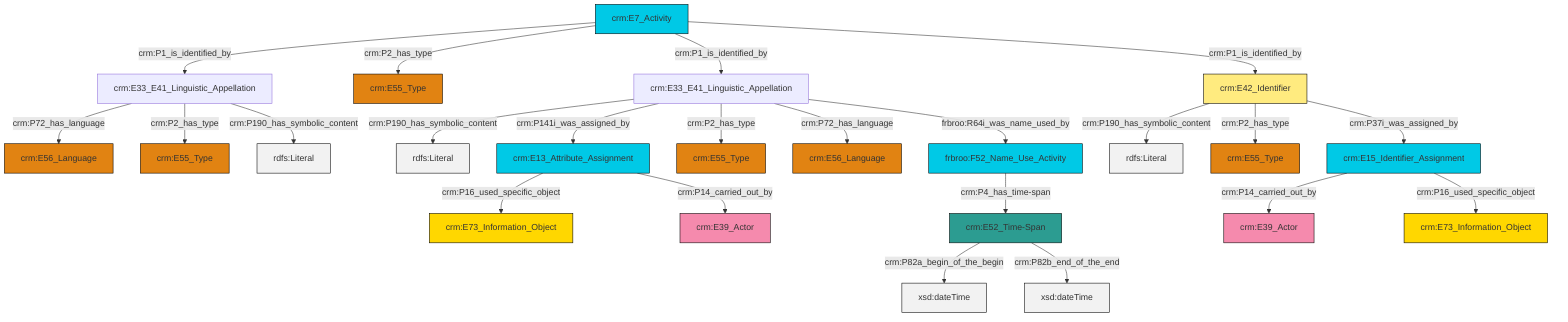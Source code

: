 graph TD
classDef Literal fill:#f2f2f2,stroke:#000000;
classDef CRM_Entity fill:#FFFFFF,stroke:#000000;
classDef Temporal_Entity fill:#00C9E6, stroke:#000000;
classDef Type fill:#E18312, stroke:#000000;
classDef Time-Span fill:#2C9C91, stroke:#000000;
classDef Appellation fill:#FFEB7F, stroke:#000000;
classDef Place fill:#008836, stroke:#000000;
classDef Persistent_Item fill:#B266B2, stroke:#000000;
classDef Conceptual_Object fill:#FFD700, stroke:#000000;
classDef Physical_Thing fill:#D2B48C, stroke:#000000;
classDef Actor fill:#f58aad, stroke:#000000;
classDef PC_Classes fill:#4ce600, stroke:#000000;
classDef Multi fill:#cccccc,stroke:#000000;

6["crm:E33_E41_Linguistic_Appellation"]:::Default -->|crm:P72_has_language| 7["crm:E56_Language"]:::Type
6["crm:E33_E41_Linguistic_Appellation"]:::Default -->|crm:P2_has_type| 4["crm:E55_Type"]:::Type
8["crm:E13_Attribute_Assignment"]:::Temporal_Entity -->|crm:P16_used_specific_object| 9["crm:E73_Information_Object"]:::Conceptual_Object
6["crm:E33_E41_Linguistic_Appellation"]:::Default -->|crm:P190_has_symbolic_content| 10[rdfs:Literal]:::Literal
13["crm:E42_Identifier"]:::Appellation -->|crm:P190_has_symbolic_content| 14[rdfs:Literal]:::Literal
8["crm:E13_Attribute_Assignment"]:::Temporal_Entity -->|crm:P14_carried_out_by| 11["crm:E39_Actor"]:::Actor
0["crm:E33_E41_Linguistic_Appellation"]:::Default -->|crm:P190_has_symbolic_content| 17[rdfs:Literal]:::Literal
20["crm:E15_Identifier_Assignment"]:::Temporal_Entity -->|crm:P14_carried_out_by| 21["crm:E39_Actor"]:::Actor
23["crm:E52_Time-Span"]:::Time-Span -->|crm:P82a_begin_of_the_begin| 24[xsd:dateTime]:::Literal
13["crm:E42_Identifier"]:::Appellation -->|crm:P2_has_type| 18["crm:E55_Type"]:::Type
13["crm:E42_Identifier"]:::Appellation -->|crm:P37i_was_assigned_by| 20["crm:E15_Identifier_Assignment"]:::Temporal_Entity
23["crm:E52_Time-Span"]:::Time-Span -->|crm:P82b_end_of_the_end| 30[xsd:dateTime]:::Literal
25["crm:E7_Activity"]:::Temporal_Entity -->|crm:P1_is_identified_by| 6["crm:E33_E41_Linguistic_Appellation"]:::Default
0["crm:E33_E41_Linguistic_Appellation"]:::Default -->|crm:P141i_was_assigned_by| 8["crm:E13_Attribute_Assignment"]:::Temporal_Entity
0["crm:E33_E41_Linguistic_Appellation"]:::Default -->|crm:P2_has_type| 27["crm:E55_Type"]:::Type
33["frbroo:F52_Name_Use_Activity"]:::Temporal_Entity -->|crm:P4_has_time-span| 23["crm:E52_Time-Span"]:::Time-Span
25["crm:E7_Activity"]:::Temporal_Entity -->|crm:P2_has_type| 31["crm:E55_Type"]:::Type
25["crm:E7_Activity"]:::Temporal_Entity -->|crm:P1_is_identified_by| 0["crm:E33_E41_Linguistic_Appellation"]:::Default
20["crm:E15_Identifier_Assignment"]:::Temporal_Entity -->|crm:P16_used_specific_object| 2["crm:E73_Information_Object"]:::Conceptual_Object
0["crm:E33_E41_Linguistic_Appellation"]:::Default -->|crm:P72_has_language| 36["crm:E56_Language"]:::Type
25["crm:E7_Activity"]:::Temporal_Entity -->|crm:P1_is_identified_by| 13["crm:E42_Identifier"]:::Appellation
0["crm:E33_E41_Linguistic_Appellation"]:::Default -->|frbroo:R64i_was_name_used_by| 33["frbroo:F52_Name_Use_Activity"]:::Temporal_Entity